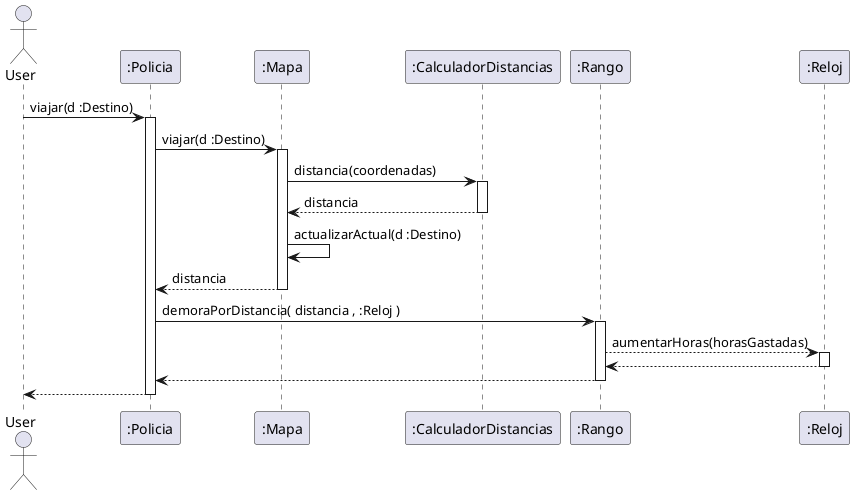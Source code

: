 @startuml

Actor User

User -> ":Policia" : viajar(d :Destino)
Activate ":Policia"

":Policia" -> ":Mapa" : viajar(d :Destino)
activate ":Mapa"

":Mapa" -> ":CalculadorDistancias" : distancia(coordenadas)
activate ":CalculadorDistancias"

":CalculadorDistancias" --> ":Mapa" : distancia
deactivate ":CalculadorDistancias"

":Mapa" -> ":Mapa" : actualizarActual(d :Destino)

":Mapa" --> ":Policia" : distancia
deactivate ":Mapa"

":Policia" -> ":Rango" : demoraPorDistancia( distancia , :Reloj )
activate ":Rango"

":Rango" --> ":Reloj" : aumentarHoras(horasGastadas)
activate ":Reloj"

":Reloj" --> ":Rango"
deactivate ":Reloj"

":Rango" --> ":Policia"
deactivate ":Rango"

":Policia" --> User
deactivate ":Policia"

@enduml